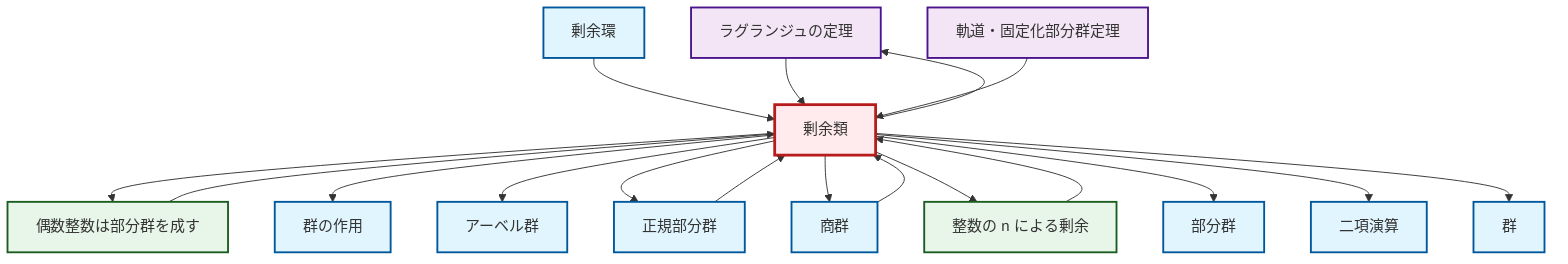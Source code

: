 graph TD
    classDef definition fill:#e1f5fe,stroke:#01579b,stroke-width:2px
    classDef theorem fill:#f3e5f5,stroke:#4a148c,stroke-width:2px
    classDef axiom fill:#fff3e0,stroke:#e65100,stroke-width:2px
    classDef example fill:#e8f5e9,stroke:#1b5e20,stroke-width:2px
    classDef current fill:#ffebee,stroke:#b71c1c,stroke-width:3px
    def-abelian-group["アーベル群"]:::definition
    thm-lagrange["ラグランジュの定理"]:::theorem
    def-quotient-ring["剰余環"]:::definition
    def-subgroup["部分群"]:::definition
    def-group["群"]:::definition
    def-quotient-group["商群"]:::definition
    ex-quotient-integers-mod-n["整数の n による剰余"]:::example
    def-group-action["群の作用"]:::definition
    def-coset["剰余類"]:::definition
    def-normal-subgroup["正規部分群"]:::definition
    ex-even-integers-subgroup["偶数整数は部分群を成す"]:::example
    thm-orbit-stabilizer["軌道・固定化部分群定理"]:::theorem
    def-binary-operation["二項演算"]:::definition
    ex-even-integers-subgroup --> def-coset
    def-quotient-ring --> def-coset
    def-coset --> ex-even-integers-subgroup
    def-quotient-group --> def-coset
    def-coset --> def-group-action
    def-coset --> def-abelian-group
    thm-lagrange --> def-coset
    thm-orbit-stabilizer --> def-coset
    def-normal-subgroup --> def-coset
    def-coset --> def-normal-subgroup
    def-coset --> def-quotient-group
    def-coset --> ex-quotient-integers-mod-n
    ex-quotient-integers-mod-n --> def-coset
    def-coset --> def-subgroup
    def-coset --> def-binary-operation
    def-coset --> thm-lagrange
    def-coset --> def-group
    class def-coset current